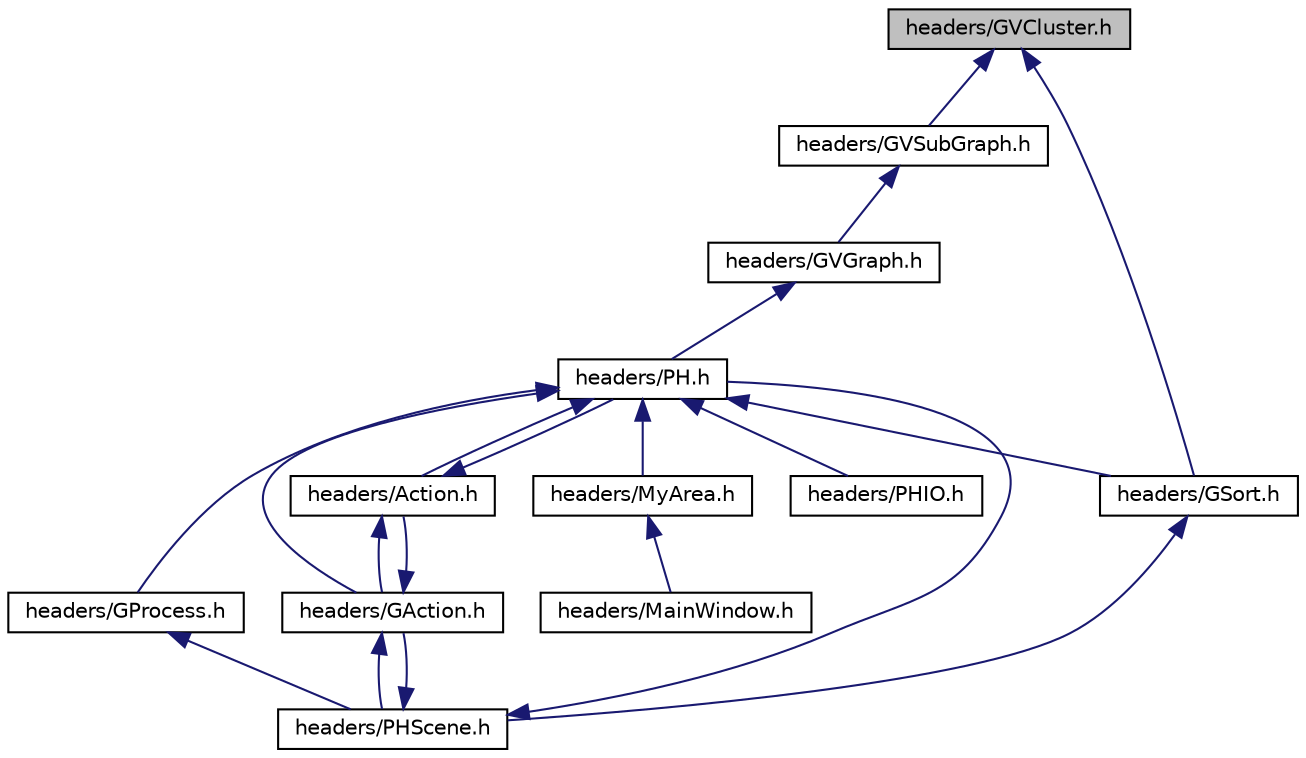 digraph G
{
  edge [fontname="Helvetica",fontsize="10",labelfontname="Helvetica",labelfontsize="10"];
  node [fontname="Helvetica",fontsize="10",shape=record];
  Node1 [label="headers/GVCluster.h",height=0.2,width=0.4,color="black", fillcolor="grey75", style="filled" fontcolor="black"];
  Node1 -> Node2 [dir="back",color="midnightblue",fontsize="10",style="solid",fontname="Helvetica"];
  Node2 [label="headers/GVSubGraph.h",height=0.2,width=0.4,color="black", fillcolor="white", style="filled",URL="$_g_v_sub_graph_8h.html",tooltip="header for the GVSubGraph class"];
  Node2 -> Node3 [dir="back",color="midnightblue",fontsize="10",style="solid",fontname="Helvetica"];
  Node3 [label="headers/GVGraph.h",height=0.2,width=0.4,color="black", fillcolor="white", style="filled",URL="$_g_v_graph_8h.html",tooltip="header for the GVGraph class"];
  Node3 -> Node4 [dir="back",color="midnightblue",fontsize="10",style="solid",fontname="Helvetica"];
  Node4 [label="headers/PH.h",height=0.2,width=0.4,color="black", fillcolor="white", style="filled",URL="$_p_h_8h.html",tooltip="header for the PH class"];
  Node4 -> Node5 [dir="back",color="midnightblue",fontsize="10",style="solid",fontname="Helvetica"];
  Node5 [label="headers/Action.h",height=0.2,width=0.4,color="black", fillcolor="white", style="filled",URL="$_action_8h.html",tooltip="header for the Action class"];
  Node5 -> Node4 [dir="back",color="midnightblue",fontsize="10",style="solid",fontname="Helvetica"];
  Node5 -> Node6 [dir="back",color="midnightblue",fontsize="10",style="solid",fontname="Helvetica"];
  Node6 [label="headers/GAction.h",height=0.2,width=0.4,color="black", fillcolor="white", style="filled",URL="$_g_action_8h.html",tooltip="header for the GAction class"];
  Node6 -> Node7 [dir="back",color="midnightblue",fontsize="10",style="solid",fontname="Helvetica"];
  Node7 [label="headers/PHScene.h",height=0.2,width=0.4,color="black", fillcolor="white", style="filled",URL="$_p_h_scene_8h.html",tooltip="header for the PHScene class"];
  Node7 -> Node4 [dir="back",color="midnightblue",fontsize="10",style="solid",fontname="Helvetica"];
  Node7 -> Node6 [dir="back",color="midnightblue",fontsize="10",style="solid",fontname="Helvetica"];
  Node6 -> Node5 [dir="back",color="midnightblue",fontsize="10",style="solid",fontname="Helvetica"];
  Node4 -> Node6 [dir="back",color="midnightblue",fontsize="10",style="solid",fontname="Helvetica"];
  Node4 -> Node8 [dir="back",color="midnightblue",fontsize="10",style="solid",fontname="Helvetica"];
  Node8 [label="headers/GProcess.h",height=0.2,width=0.4,color="black", fillcolor="white", style="filled",URL="$_g_process_8h.html",tooltip="header for the GProcess class"];
  Node8 -> Node7 [dir="back",color="midnightblue",fontsize="10",style="solid",fontname="Helvetica"];
  Node4 -> Node9 [dir="back",color="midnightblue",fontsize="10",style="solid",fontname="Helvetica"];
  Node9 [label="headers/GSort.h",height=0.2,width=0.4,color="black", fillcolor="white", style="filled",URL="$_g_sort_8h.html",tooltip="header for the GSort class"];
  Node9 -> Node7 [dir="back",color="midnightblue",fontsize="10",style="solid",fontname="Helvetica"];
  Node4 -> Node10 [dir="back",color="midnightblue",fontsize="10",style="solid",fontname="Helvetica"];
  Node10 [label="headers/MyArea.h",height=0.2,width=0.4,color="black", fillcolor="white", style="filled",URL="$_my_area_8h.html",tooltip="header for the MyArea class"];
  Node10 -> Node11 [dir="back",color="midnightblue",fontsize="10",style="solid",fontname="Helvetica"];
  Node11 [label="headers/MainWindow.h",height=0.2,width=0.4,color="black", fillcolor="white", style="filled",URL="$_main_window_8h.html",tooltip="header for the MainWindow class"];
  Node4 -> Node12 [dir="back",color="midnightblue",fontsize="10",style="solid",fontname="Helvetica"];
  Node12 [label="headers/PHIO.h",height=0.2,width=0.4,color="black", fillcolor="white", style="filled",URL="$_p_h_i_o_8h.html",tooltip="header for the PHIO class"];
  Node1 -> Node9 [dir="back",color="midnightblue",fontsize="10",style="solid",fontname="Helvetica"];
}
